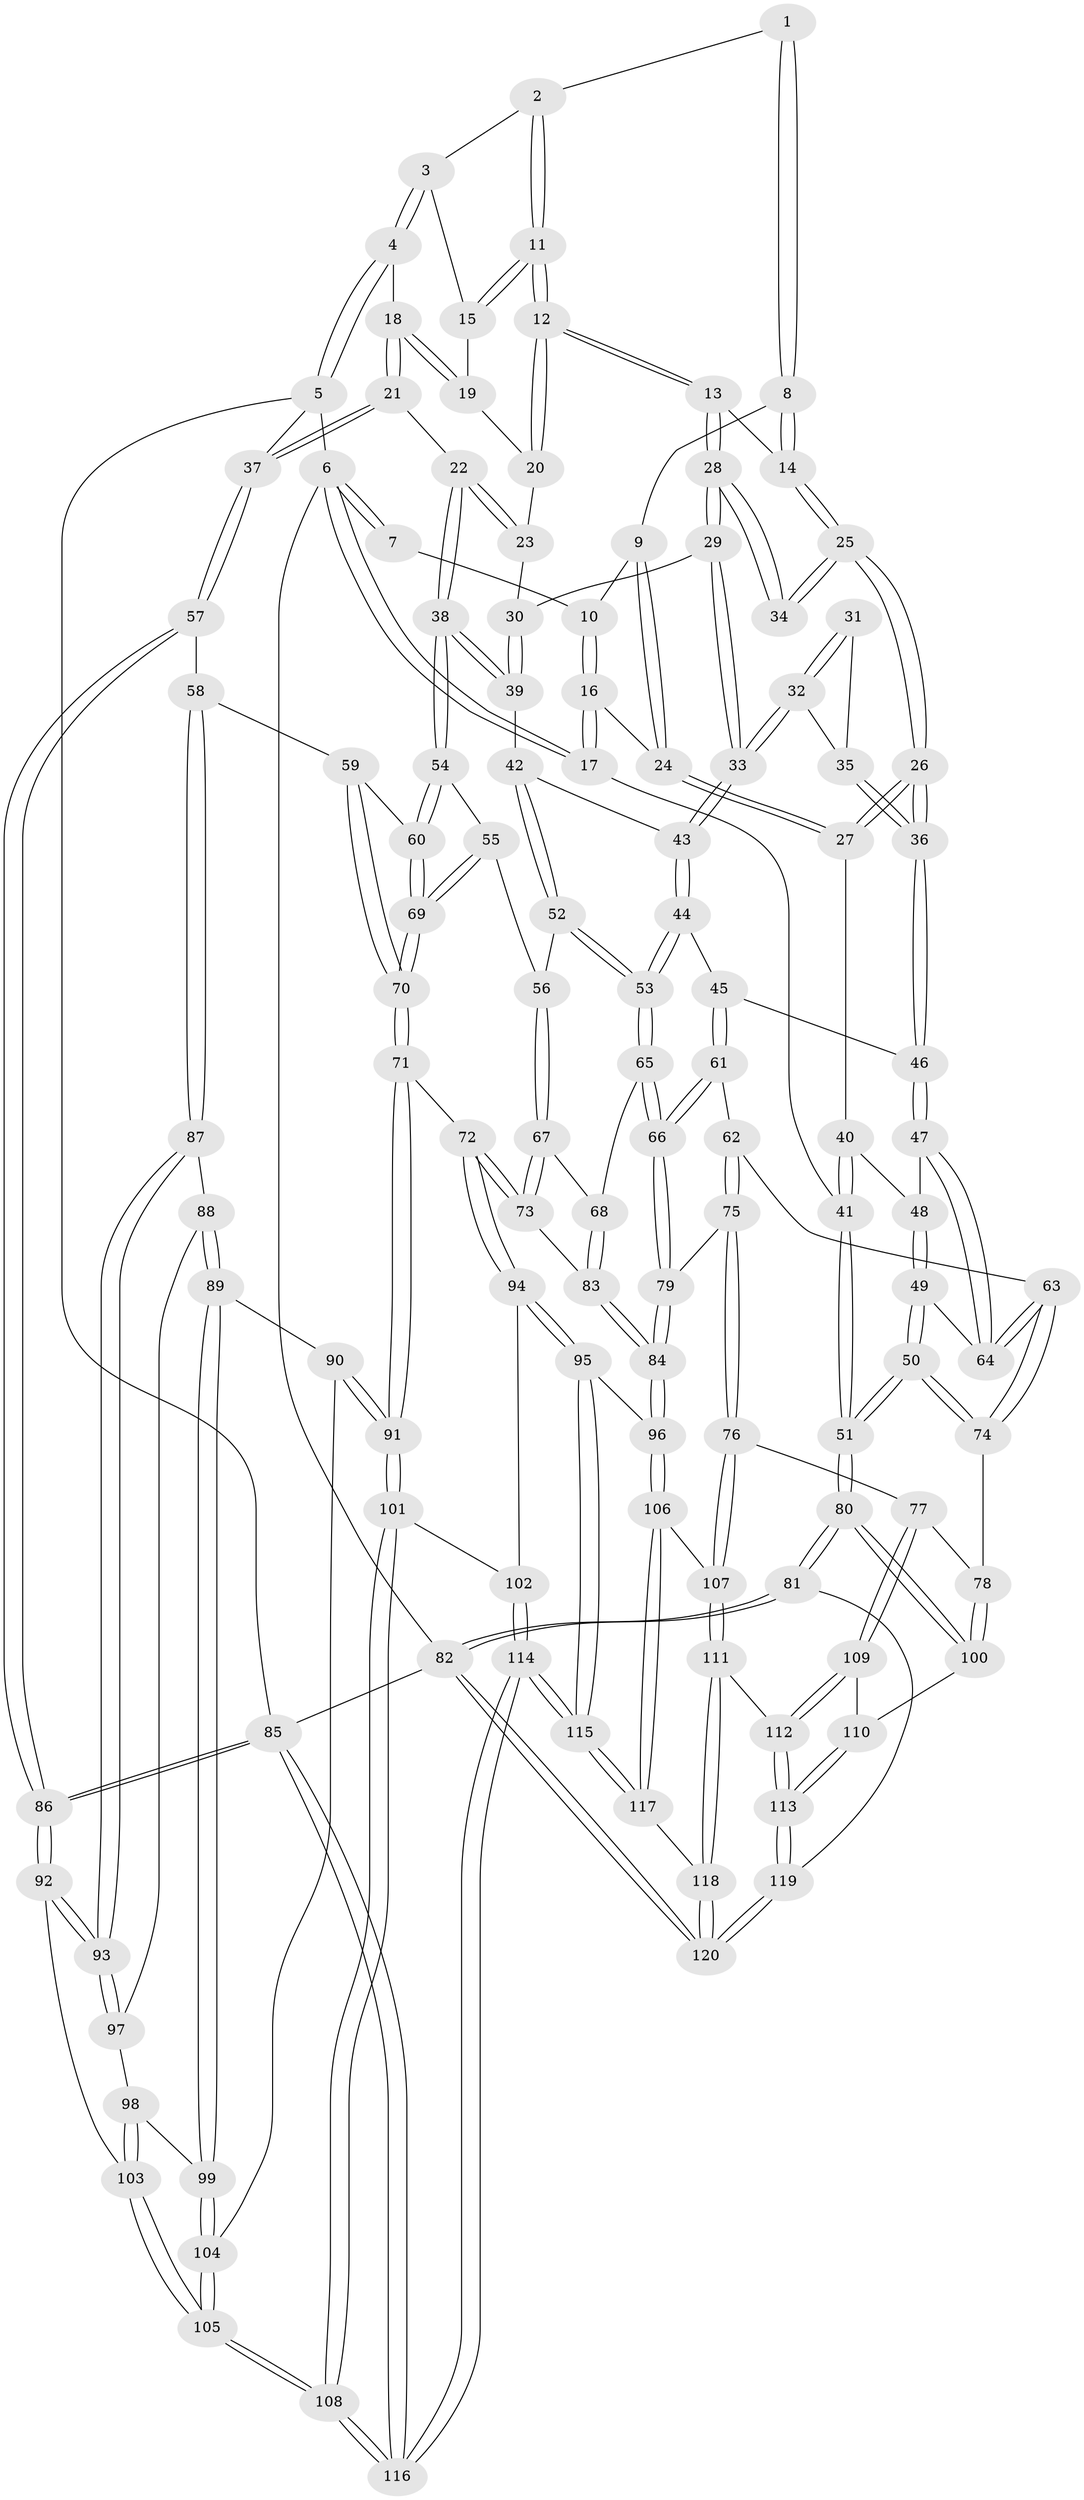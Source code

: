 // coarse degree distribution, {3: 0.39473684210526316, 4: 0.34210526315789475, 2: 0.02631578947368421, 5: 0.23684210526315788}
// Generated by graph-tools (version 1.1) at 2025/38/03/04/25 23:38:28]
// undirected, 120 vertices, 297 edges
graph export_dot {
  node [color=gray90,style=filled];
  1 [pos="+0.1457470016788898+0"];
  2 [pos="+0.45357494986647373+0"];
  3 [pos="+0.7846507874985325+0"];
  4 [pos="+1+0"];
  5 [pos="+1+0"];
  6 [pos="+0+0"];
  7 [pos="+0.08563794404833154+0"];
  8 [pos="+0.26855589461316914+0.11162851827248904"];
  9 [pos="+0.15000350589079567+0.11601178164844948"];
  10 [pos="+0.11463782699875937+0.059389472071624226"];
  11 [pos="+0.448372059031762+0.012063376447096883"];
  12 [pos="+0.42639894534639294+0.11281220462168726"];
  13 [pos="+0.42420294956478+0.1176701450115275"];
  14 [pos="+0.2689140604155411+0.1118411121851294"];
  15 [pos="+0.6607547023058694+0.07135870562596562"];
  16 [pos="+0+0.15840310350002162"];
  17 [pos="+0+0.1932757667917793"];
  18 [pos="+0.7377337647331172+0.13067428372242695"];
  19 [pos="+0.6615150051482326+0.08095140963829682"];
  20 [pos="+0.6353221190156977+0.1142884190148947"];
  21 [pos="+0.7773413976896648+0.2495820147405086"];
  22 [pos="+0.72467572940807+0.2720472409129549"];
  23 [pos="+0.629519487997789+0.18529243063740491"];
  24 [pos="+0.12367777453530863+0.17766813279031055"];
  25 [pos="+0.2196557071728657+0.27469057007814657"];
  26 [pos="+0.2107686356852932+0.28785465841209407"];
  27 [pos="+0.14466370392325806+0.2557590690502057"];
  28 [pos="+0.426156029116733+0.12719708835973037"];
  29 [pos="+0.44765520184907376+0.18151275535738573"];
  30 [pos="+0.5159475541958092+0.2105753209194077"];
  31 [pos="+0.3236350954677429+0.25943006139123376"];
  32 [pos="+0.41662661186917616+0.2853452931352259"];
  33 [pos="+0.4189790226322352+0.28553951550463674"];
  34 [pos="+0.30212927611990176+0.23323937365139072"];
  35 [pos="+0.27879187611934714+0.28690721689965226"];
  36 [pos="+0.21405446496025524+0.2953180612400811"];
  37 [pos="+1+0.27393573544780997"];
  38 [pos="+0.7028259659964922+0.2980254859483465"];
  39 [pos="+0.5887285722059252+0.3078771693004573"];
  40 [pos="+0.04417401774861454+0.3028145152451726"];
  41 [pos="+0+0.26952521984530153"];
  42 [pos="+0.5704739603266294+0.3335192228589319"];
  43 [pos="+0.41902300980578305+0.29134437359904813"];
  44 [pos="+0.4035692442313179+0.3992165513545515"];
  45 [pos="+0.2993018783734104+0.37627736221595065"];
  46 [pos="+0.2174124778686517+0.31229193861316623"];
  47 [pos="+0.16315836498203667+0.4029428938691962"];
  48 [pos="+0.05809553977742741+0.3275399846172306"];
  49 [pos="+0.08131013522513178+0.46874106152294054"];
  50 [pos="+0+0.5282294110176564"];
  51 [pos="+0+0.5318030559827521"];
  52 [pos="+0.5404891180539615+0.41066741886894154"];
  53 [pos="+0.41609965061619486+0.4227737209879961"];
  54 [pos="+0.6947394695064582+0.41323778584048765"];
  55 [pos="+0.6089965618828926+0.4499110534376121"];
  56 [pos="+0.5897591340037542+0.44772545051123974"];
  57 [pos="+1+0.32487401833520485"];
  58 [pos="+0.8757440164248184+0.496912897911692"];
  59 [pos="+0.8647005093312915+0.49504973967778665"];
  60 [pos="+0.7394239993185444+0.456343257120733"];
  61 [pos="+0.22108143976800265+0.4923909649549539"];
  62 [pos="+0.19209088961497123+0.4939850576634414"];
  63 [pos="+0.1470040971211912+0.47402535340718993"];
  64 [pos="+0.14631303757351177+0.4732893077740272"];
  65 [pos="+0.4063104583784121+0.47577898206026914"];
  66 [pos="+0.3357243319818221+0.5355656222380369"];
  67 [pos="+0.571456040742569+0.48900022518173375"];
  68 [pos="+0.436494552290407+0.5090662378358911"];
  69 [pos="+0.6609218240951532+0.5785153107085174"];
  70 [pos="+0.6598471505865452+0.5911850137974013"];
  71 [pos="+0.654123236654114+0.6101112690701247"];
  72 [pos="+0.5478172013113385+0.5788960831702142"];
  73 [pos="+0.5390868118793619+0.5721268903730751"];
  74 [pos="+0.11223077164578443+0.6042605666502456"];
  75 [pos="+0.21303292324441453+0.6517188050855675"];
  76 [pos="+0.2035993547138083+0.6635896504240525"];
  77 [pos="+0.17891135131087954+0.6698406925064279"];
  78 [pos="+0.13038824004212882+0.6413181075256607"];
  79 [pos="+0.32479618568504226+0.6027116600119743"];
  80 [pos="+0+0.7556476555167614"];
  81 [pos="+0+0.8281022766514957"];
  82 [pos="+0+1"];
  83 [pos="+0.4855961186431355+0.5658356866752066"];
  84 [pos="+0.4137259958163325+0.7202116823577441"];
  85 [pos="+1+1"];
  86 [pos="+1+0.7920796767807383"];
  87 [pos="+0.8753665806020023+0.498694174941964"];
  88 [pos="+0.8169868970002873+0.6076066106730182"];
  89 [pos="+0.800925491038762+0.6215169382711219"];
  90 [pos="+0.742377279022088+0.6510681309497232"];
  91 [pos="+0.681971740767128+0.6743894524879903"];
  92 [pos="+0.9971770081229989+0.7532637200467331"];
  93 [pos="+0.9486702178801002+0.6942874244678822"];
  94 [pos="+0.5180137618538598+0.7449352373280848"];
  95 [pos="+0.46540850154155916+0.7572304100032013"];
  96 [pos="+0.4177830559425645+0.7400145399507263"];
  97 [pos="+0.8664189396113383+0.6658438629512657"];
  98 [pos="+0.8498007249274818+0.7034679786626035"];
  99 [pos="+0.8343684321955892+0.7097348625486564"];
  100 [pos="+0+0.7318970713039458"];
  101 [pos="+0.6706128024320439+0.721977834160849"];
  102 [pos="+0.593853703481691+0.7473060523865399"];
  103 [pos="+0.9967100031547212+0.7534058218090605"];
  104 [pos="+0.8283326851904297+0.7206167083609467"];
  105 [pos="+0.797814906614541+0.838715943543343"];
  106 [pos="+0.34791184117685386+0.7881875787617085"];
  107 [pos="+0.3080087498684305+0.7913250672031391"];
  108 [pos="+0.7753484122108453+0.8556194675775296"];
  109 [pos="+0.16755328304772216+0.6921527860225621"];
  110 [pos="+0.10883814476104527+0.7479243227392405"];
  111 [pos="+0.25072255706874874+0.8339412296549663"];
  112 [pos="+0.1976855114639168+0.8393906080440571"];
  113 [pos="+0.14929080264103323+0.8606877539776121"];
  114 [pos="+0.5813137999440456+1"];
  115 [pos="+0.5658117550508527+1"];
  116 [pos="+0.7401277895401528+1"];
  117 [pos="+0.425720189475366+1"];
  118 [pos="+0.32966854662555484+1"];
  119 [pos="+0.11508062668539226+0.8990238877639367"];
  120 [pos="+0.24632925935103722+1"];
  1 -- 2;
  1 -- 8;
  1 -- 8;
  2 -- 3;
  2 -- 11;
  2 -- 11;
  3 -- 4;
  3 -- 4;
  3 -- 15;
  4 -- 5;
  4 -- 5;
  4 -- 18;
  5 -- 6;
  5 -- 37;
  5 -- 85;
  6 -- 7;
  6 -- 7;
  6 -- 17;
  6 -- 17;
  6 -- 82;
  7 -- 10;
  8 -- 9;
  8 -- 14;
  8 -- 14;
  9 -- 10;
  9 -- 24;
  9 -- 24;
  10 -- 16;
  10 -- 16;
  11 -- 12;
  11 -- 12;
  11 -- 15;
  11 -- 15;
  12 -- 13;
  12 -- 13;
  12 -- 20;
  12 -- 20;
  13 -- 14;
  13 -- 28;
  13 -- 28;
  14 -- 25;
  14 -- 25;
  15 -- 19;
  16 -- 17;
  16 -- 17;
  16 -- 24;
  17 -- 41;
  18 -- 19;
  18 -- 19;
  18 -- 21;
  18 -- 21;
  19 -- 20;
  20 -- 23;
  21 -- 22;
  21 -- 37;
  21 -- 37;
  22 -- 23;
  22 -- 23;
  22 -- 38;
  22 -- 38;
  23 -- 30;
  24 -- 27;
  24 -- 27;
  25 -- 26;
  25 -- 26;
  25 -- 34;
  25 -- 34;
  26 -- 27;
  26 -- 27;
  26 -- 36;
  26 -- 36;
  27 -- 40;
  28 -- 29;
  28 -- 29;
  28 -- 34;
  28 -- 34;
  29 -- 30;
  29 -- 33;
  29 -- 33;
  30 -- 39;
  30 -- 39;
  31 -- 32;
  31 -- 32;
  31 -- 35;
  32 -- 33;
  32 -- 33;
  32 -- 35;
  33 -- 43;
  33 -- 43;
  35 -- 36;
  35 -- 36;
  36 -- 46;
  36 -- 46;
  37 -- 57;
  37 -- 57;
  38 -- 39;
  38 -- 39;
  38 -- 54;
  38 -- 54;
  39 -- 42;
  40 -- 41;
  40 -- 41;
  40 -- 48;
  41 -- 51;
  41 -- 51;
  42 -- 43;
  42 -- 52;
  42 -- 52;
  43 -- 44;
  43 -- 44;
  44 -- 45;
  44 -- 53;
  44 -- 53;
  45 -- 46;
  45 -- 61;
  45 -- 61;
  46 -- 47;
  46 -- 47;
  47 -- 48;
  47 -- 64;
  47 -- 64;
  48 -- 49;
  48 -- 49;
  49 -- 50;
  49 -- 50;
  49 -- 64;
  50 -- 51;
  50 -- 51;
  50 -- 74;
  50 -- 74;
  51 -- 80;
  51 -- 80;
  52 -- 53;
  52 -- 53;
  52 -- 56;
  53 -- 65;
  53 -- 65;
  54 -- 55;
  54 -- 60;
  54 -- 60;
  55 -- 56;
  55 -- 69;
  55 -- 69;
  56 -- 67;
  56 -- 67;
  57 -- 58;
  57 -- 86;
  57 -- 86;
  58 -- 59;
  58 -- 87;
  58 -- 87;
  59 -- 60;
  59 -- 70;
  59 -- 70;
  60 -- 69;
  60 -- 69;
  61 -- 62;
  61 -- 66;
  61 -- 66;
  62 -- 63;
  62 -- 75;
  62 -- 75;
  63 -- 64;
  63 -- 64;
  63 -- 74;
  63 -- 74;
  65 -- 66;
  65 -- 66;
  65 -- 68;
  66 -- 79;
  66 -- 79;
  67 -- 68;
  67 -- 73;
  67 -- 73;
  68 -- 83;
  68 -- 83;
  69 -- 70;
  69 -- 70;
  70 -- 71;
  70 -- 71;
  71 -- 72;
  71 -- 91;
  71 -- 91;
  72 -- 73;
  72 -- 73;
  72 -- 94;
  72 -- 94;
  73 -- 83;
  74 -- 78;
  75 -- 76;
  75 -- 76;
  75 -- 79;
  76 -- 77;
  76 -- 107;
  76 -- 107;
  77 -- 78;
  77 -- 109;
  77 -- 109;
  78 -- 100;
  78 -- 100;
  79 -- 84;
  79 -- 84;
  80 -- 81;
  80 -- 81;
  80 -- 100;
  80 -- 100;
  81 -- 82;
  81 -- 82;
  81 -- 119;
  82 -- 120;
  82 -- 120;
  82 -- 85;
  83 -- 84;
  83 -- 84;
  84 -- 96;
  84 -- 96;
  85 -- 86;
  85 -- 86;
  85 -- 116;
  85 -- 116;
  86 -- 92;
  86 -- 92;
  87 -- 88;
  87 -- 93;
  87 -- 93;
  88 -- 89;
  88 -- 89;
  88 -- 97;
  89 -- 90;
  89 -- 99;
  89 -- 99;
  90 -- 91;
  90 -- 91;
  90 -- 104;
  91 -- 101;
  91 -- 101;
  92 -- 93;
  92 -- 93;
  92 -- 103;
  93 -- 97;
  93 -- 97;
  94 -- 95;
  94 -- 95;
  94 -- 102;
  95 -- 96;
  95 -- 115;
  95 -- 115;
  96 -- 106;
  96 -- 106;
  97 -- 98;
  98 -- 99;
  98 -- 103;
  98 -- 103;
  99 -- 104;
  99 -- 104;
  100 -- 110;
  101 -- 102;
  101 -- 108;
  101 -- 108;
  102 -- 114;
  102 -- 114;
  103 -- 105;
  103 -- 105;
  104 -- 105;
  104 -- 105;
  105 -- 108;
  105 -- 108;
  106 -- 107;
  106 -- 117;
  106 -- 117;
  107 -- 111;
  107 -- 111;
  108 -- 116;
  108 -- 116;
  109 -- 110;
  109 -- 112;
  109 -- 112;
  110 -- 113;
  110 -- 113;
  111 -- 112;
  111 -- 118;
  111 -- 118;
  112 -- 113;
  112 -- 113;
  113 -- 119;
  113 -- 119;
  114 -- 115;
  114 -- 115;
  114 -- 116;
  114 -- 116;
  115 -- 117;
  115 -- 117;
  117 -- 118;
  118 -- 120;
  118 -- 120;
  119 -- 120;
  119 -- 120;
}
